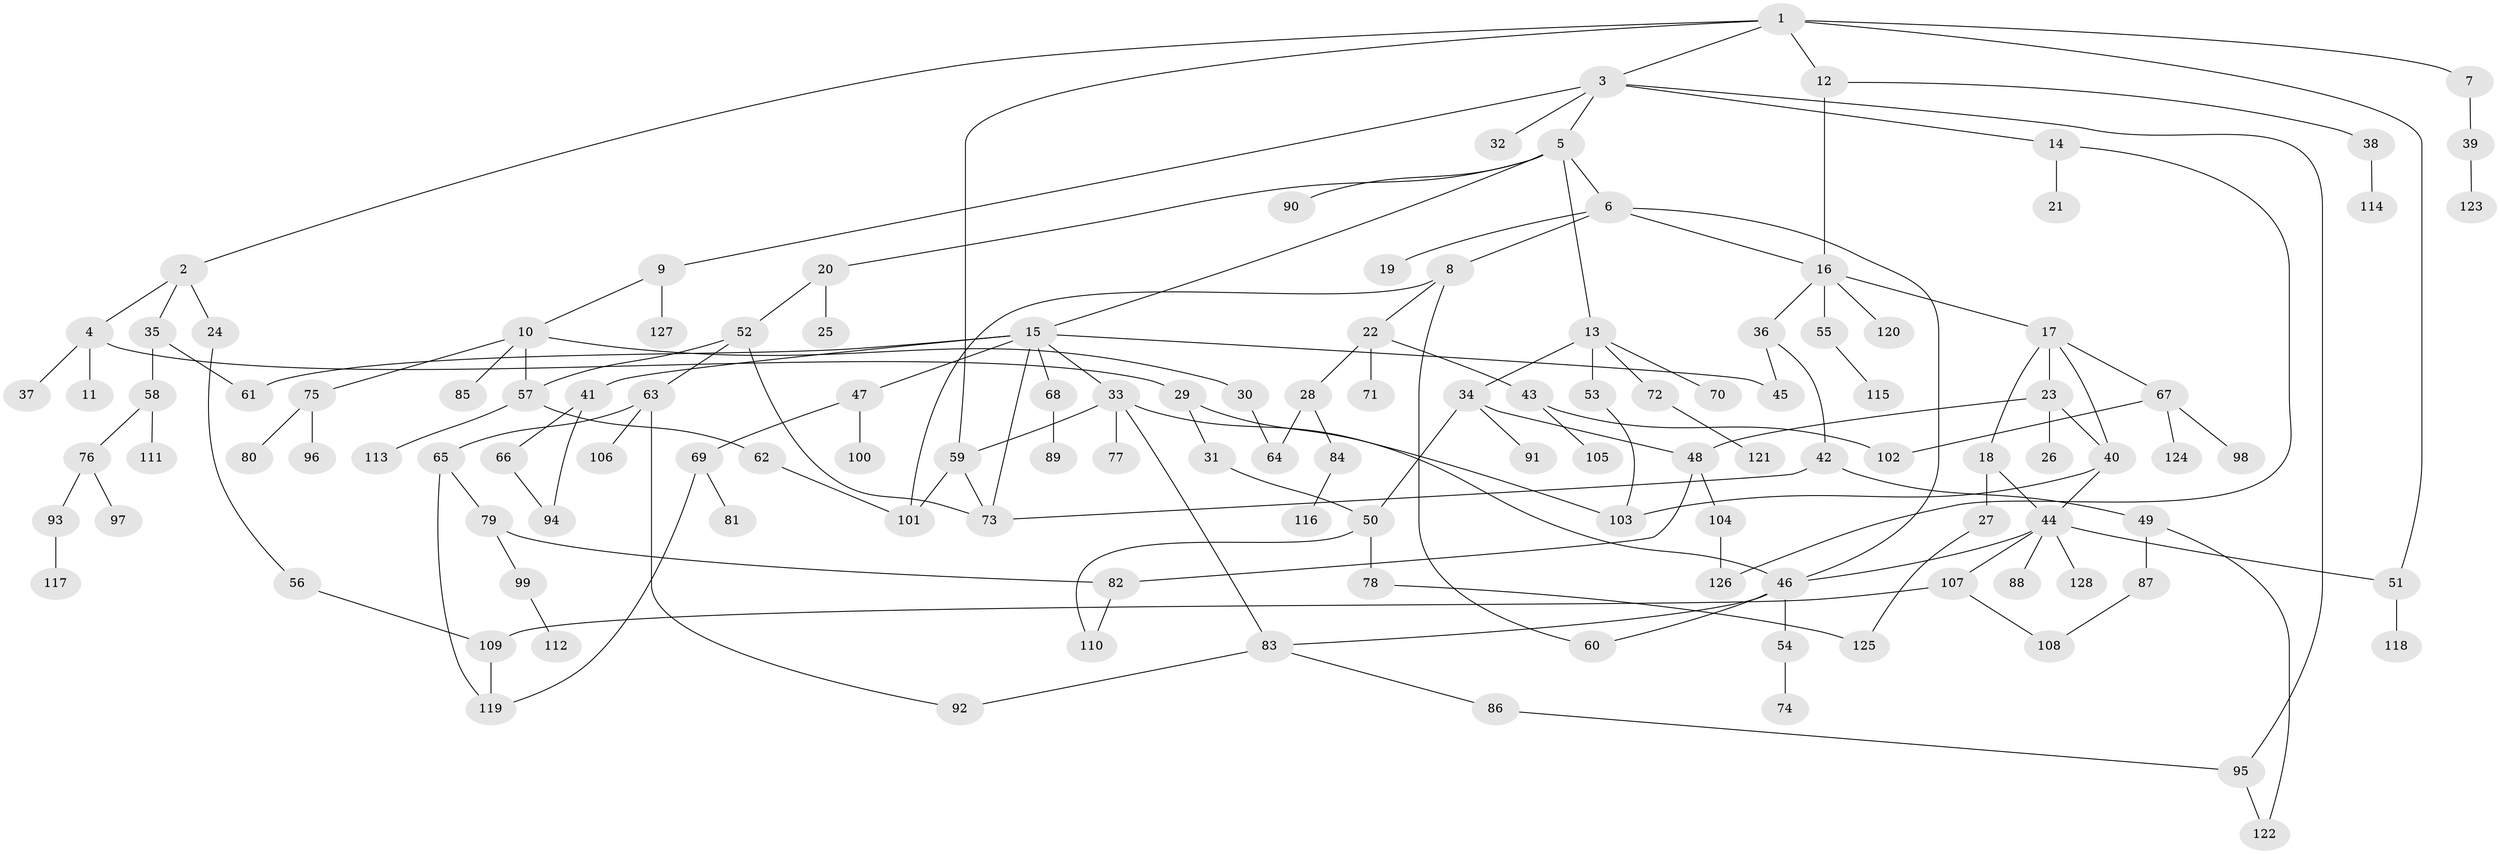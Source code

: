 // coarse degree distribution, {2: 0.21153846153846154, 6: 0.019230769230769232, 7: 0.07692307692307693, 4: 0.23076923076923078, 3: 0.17307692307692307, 1: 0.21153846153846154, 5: 0.07692307692307693}
// Generated by graph-tools (version 1.1) at 2025/36/03/04/25 23:36:01]
// undirected, 128 vertices, 162 edges
graph export_dot {
  node [color=gray90,style=filled];
  1;
  2;
  3;
  4;
  5;
  6;
  7;
  8;
  9;
  10;
  11;
  12;
  13;
  14;
  15;
  16;
  17;
  18;
  19;
  20;
  21;
  22;
  23;
  24;
  25;
  26;
  27;
  28;
  29;
  30;
  31;
  32;
  33;
  34;
  35;
  36;
  37;
  38;
  39;
  40;
  41;
  42;
  43;
  44;
  45;
  46;
  47;
  48;
  49;
  50;
  51;
  52;
  53;
  54;
  55;
  56;
  57;
  58;
  59;
  60;
  61;
  62;
  63;
  64;
  65;
  66;
  67;
  68;
  69;
  70;
  71;
  72;
  73;
  74;
  75;
  76;
  77;
  78;
  79;
  80;
  81;
  82;
  83;
  84;
  85;
  86;
  87;
  88;
  89;
  90;
  91;
  92;
  93;
  94;
  95;
  96;
  97;
  98;
  99;
  100;
  101;
  102;
  103;
  104;
  105;
  106;
  107;
  108;
  109;
  110;
  111;
  112;
  113;
  114;
  115;
  116;
  117;
  118;
  119;
  120;
  121;
  122;
  123;
  124;
  125;
  126;
  127;
  128;
  1 -- 2;
  1 -- 3;
  1 -- 7;
  1 -- 12;
  1 -- 59;
  1 -- 51;
  2 -- 4;
  2 -- 24;
  2 -- 35;
  3 -- 5;
  3 -- 9;
  3 -- 14;
  3 -- 32;
  3 -- 95;
  4 -- 11;
  4 -- 29;
  4 -- 37;
  5 -- 6;
  5 -- 13;
  5 -- 15;
  5 -- 20;
  5 -- 90;
  6 -- 8;
  6 -- 16;
  6 -- 19;
  6 -- 46;
  7 -- 39;
  8 -- 22;
  8 -- 101;
  8 -- 60;
  9 -- 10;
  9 -- 127;
  10 -- 30;
  10 -- 57;
  10 -- 75;
  10 -- 85;
  12 -- 38;
  12 -- 16;
  13 -- 34;
  13 -- 53;
  13 -- 70;
  13 -- 72;
  14 -- 21;
  14 -- 126;
  15 -- 33;
  15 -- 41;
  15 -- 47;
  15 -- 68;
  15 -- 73;
  15 -- 61;
  15 -- 45;
  16 -- 17;
  16 -- 36;
  16 -- 55;
  16 -- 120;
  17 -- 18;
  17 -- 23;
  17 -- 67;
  17 -- 40;
  18 -- 27;
  18 -- 44;
  20 -- 25;
  20 -- 52;
  22 -- 28;
  22 -- 43;
  22 -- 71;
  23 -- 26;
  23 -- 40;
  23 -- 48;
  24 -- 56;
  27 -- 125;
  28 -- 84;
  28 -- 64;
  29 -- 31;
  29 -- 103;
  30 -- 64;
  31 -- 50;
  33 -- 46;
  33 -- 77;
  33 -- 83;
  33 -- 59;
  34 -- 50;
  34 -- 91;
  34 -- 48;
  35 -- 58;
  35 -- 61;
  36 -- 42;
  36 -- 45;
  38 -- 114;
  39 -- 123;
  40 -- 44;
  40 -- 103;
  41 -- 66;
  41 -- 94;
  42 -- 49;
  42 -- 73;
  43 -- 105;
  43 -- 102;
  44 -- 51;
  44 -- 88;
  44 -- 107;
  44 -- 128;
  44 -- 46;
  46 -- 54;
  46 -- 60;
  46 -- 83;
  47 -- 69;
  47 -- 100;
  48 -- 104;
  48 -- 82;
  49 -- 87;
  49 -- 122;
  50 -- 78;
  50 -- 110;
  51 -- 118;
  52 -- 63;
  52 -- 73;
  52 -- 57;
  53 -- 103;
  54 -- 74;
  55 -- 115;
  56 -- 109;
  57 -- 62;
  57 -- 113;
  58 -- 76;
  58 -- 111;
  59 -- 73;
  59 -- 101;
  62 -- 101;
  63 -- 65;
  63 -- 92;
  63 -- 106;
  65 -- 79;
  65 -- 119;
  66 -- 94;
  67 -- 98;
  67 -- 102;
  67 -- 124;
  68 -- 89;
  69 -- 81;
  69 -- 119;
  72 -- 121;
  75 -- 80;
  75 -- 96;
  76 -- 93;
  76 -- 97;
  78 -- 125;
  79 -- 82;
  79 -- 99;
  82 -- 110;
  83 -- 86;
  83 -- 92;
  84 -- 116;
  86 -- 95;
  87 -- 108;
  93 -- 117;
  95 -- 122;
  99 -- 112;
  104 -- 126;
  107 -- 108;
  107 -- 109;
  109 -- 119;
}
